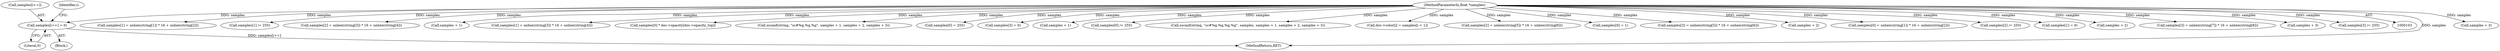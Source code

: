 digraph "0_ghostscript_60dabde18d7fe12b19da8b509bdfee9cc886aafc_0@array" {
"1000418" [label="(Call,samples[i++] = 0)"];
"1000108" [label="(MethodParameterIn,float *samples)"];
"1000334" [label="(Call,samples + 3)"];
"1000530" [label="(MethodReturn,RET)"];
"1000217" [label="(Call,samples[1] = unhex(string[1]) * 16 + unhex(string[2]))"];
"1000267" [label="(Call,samples[1] /= 255)"];
"1000232" [label="(Call,samples[2] = unhex(string[3]) * 16 + unhex(string[4]))"];
"1000310" [label="(Call,samples + 1)"];
"1000165" [label="(Call,samples[1] = unhex(string[3]) * 16 + unhex(string[4]))"];
"1000519" [label="(Call,samples[0] * doc->opacity[doc->opacity_top])"];
"1000307" [label="(Call,sscanf(string, \"sc#%g,%g,%g\", samples + 1, samples + 2, samples + 3))"];
"1000212" [label="(Call,samples[0] = 255)"];
"1000423" [label="(Literal,0)"];
"1000419" [label="(Call,samples[i++])"];
"1000418" [label="(Call,samples[i++] = 0)"];
"1000132" [label="(Call,samples[3] = 0)"];
"1000328" [label="(Call,samples + 1)"];
"1000262" [label="(Call,samples[0] /= 255)"];
"1000324" [label="(Call,sscanf(string, \"sc#%g,%g,%g,%g\", samples, samples + 1, samples + 2, samples + 3))"];
"1000504" [label="(Call,doc->color[i] = samples[i + 1])"];
"1000180" [label="(Call,samples[2] = unhex(string[5]) * 16 + unhex(string[6]))"];
"1000122" [label="(Call,samples[0] = 1)"];
"1000247" [label="(Call,samples[3] = unhex(string[5]) * 16 + unhex(string[6]))"];
"1000313" [label="(Call,samples + 2)"];
"1000150" [label="(Call,samples[0] = unhex(string[1]) * 16 + unhex(string[2]))"];
"1000415" [label="(Identifier,i)"];
"1000417" [label="(Block,)"];
"1000272" [label="(Call,samples[2] /= 255)"];
"1000127" [label="(Call,samples[1] = 0)"];
"1000331" [label="(Call,samples + 2)"];
"1000195" [label="(Call,samples[3] = unhex(string[7]) * 16 + unhex(string[8]))"];
"1000108" [label="(MethodParameterIn,float *samples)"];
"1000316" [label="(Call,samples + 3)"];
"1000277" [label="(Call,samples[3] /= 255)"];
"1000418" -> "1000417"  [label="AST: "];
"1000418" -> "1000423"  [label="CFG: "];
"1000419" -> "1000418"  [label="AST: "];
"1000423" -> "1000418"  [label="AST: "];
"1000415" -> "1000418"  [label="CFG: "];
"1000418" -> "1000530"  [label="DDG: samples[i++]"];
"1000108" -> "1000418"  [label="DDG: samples"];
"1000108" -> "1000103"  [label="AST: "];
"1000108" -> "1000530"  [label="DDG: samples"];
"1000108" -> "1000122"  [label="DDG: samples"];
"1000108" -> "1000127"  [label="DDG: samples"];
"1000108" -> "1000132"  [label="DDG: samples"];
"1000108" -> "1000150"  [label="DDG: samples"];
"1000108" -> "1000165"  [label="DDG: samples"];
"1000108" -> "1000180"  [label="DDG: samples"];
"1000108" -> "1000195"  [label="DDG: samples"];
"1000108" -> "1000212"  [label="DDG: samples"];
"1000108" -> "1000217"  [label="DDG: samples"];
"1000108" -> "1000232"  [label="DDG: samples"];
"1000108" -> "1000247"  [label="DDG: samples"];
"1000108" -> "1000262"  [label="DDG: samples"];
"1000108" -> "1000267"  [label="DDG: samples"];
"1000108" -> "1000272"  [label="DDG: samples"];
"1000108" -> "1000277"  [label="DDG: samples"];
"1000108" -> "1000307"  [label="DDG: samples"];
"1000108" -> "1000310"  [label="DDG: samples"];
"1000108" -> "1000313"  [label="DDG: samples"];
"1000108" -> "1000316"  [label="DDG: samples"];
"1000108" -> "1000324"  [label="DDG: samples"];
"1000108" -> "1000328"  [label="DDG: samples"];
"1000108" -> "1000331"  [label="DDG: samples"];
"1000108" -> "1000334"  [label="DDG: samples"];
"1000108" -> "1000504"  [label="DDG: samples"];
"1000108" -> "1000519"  [label="DDG: samples"];
}
